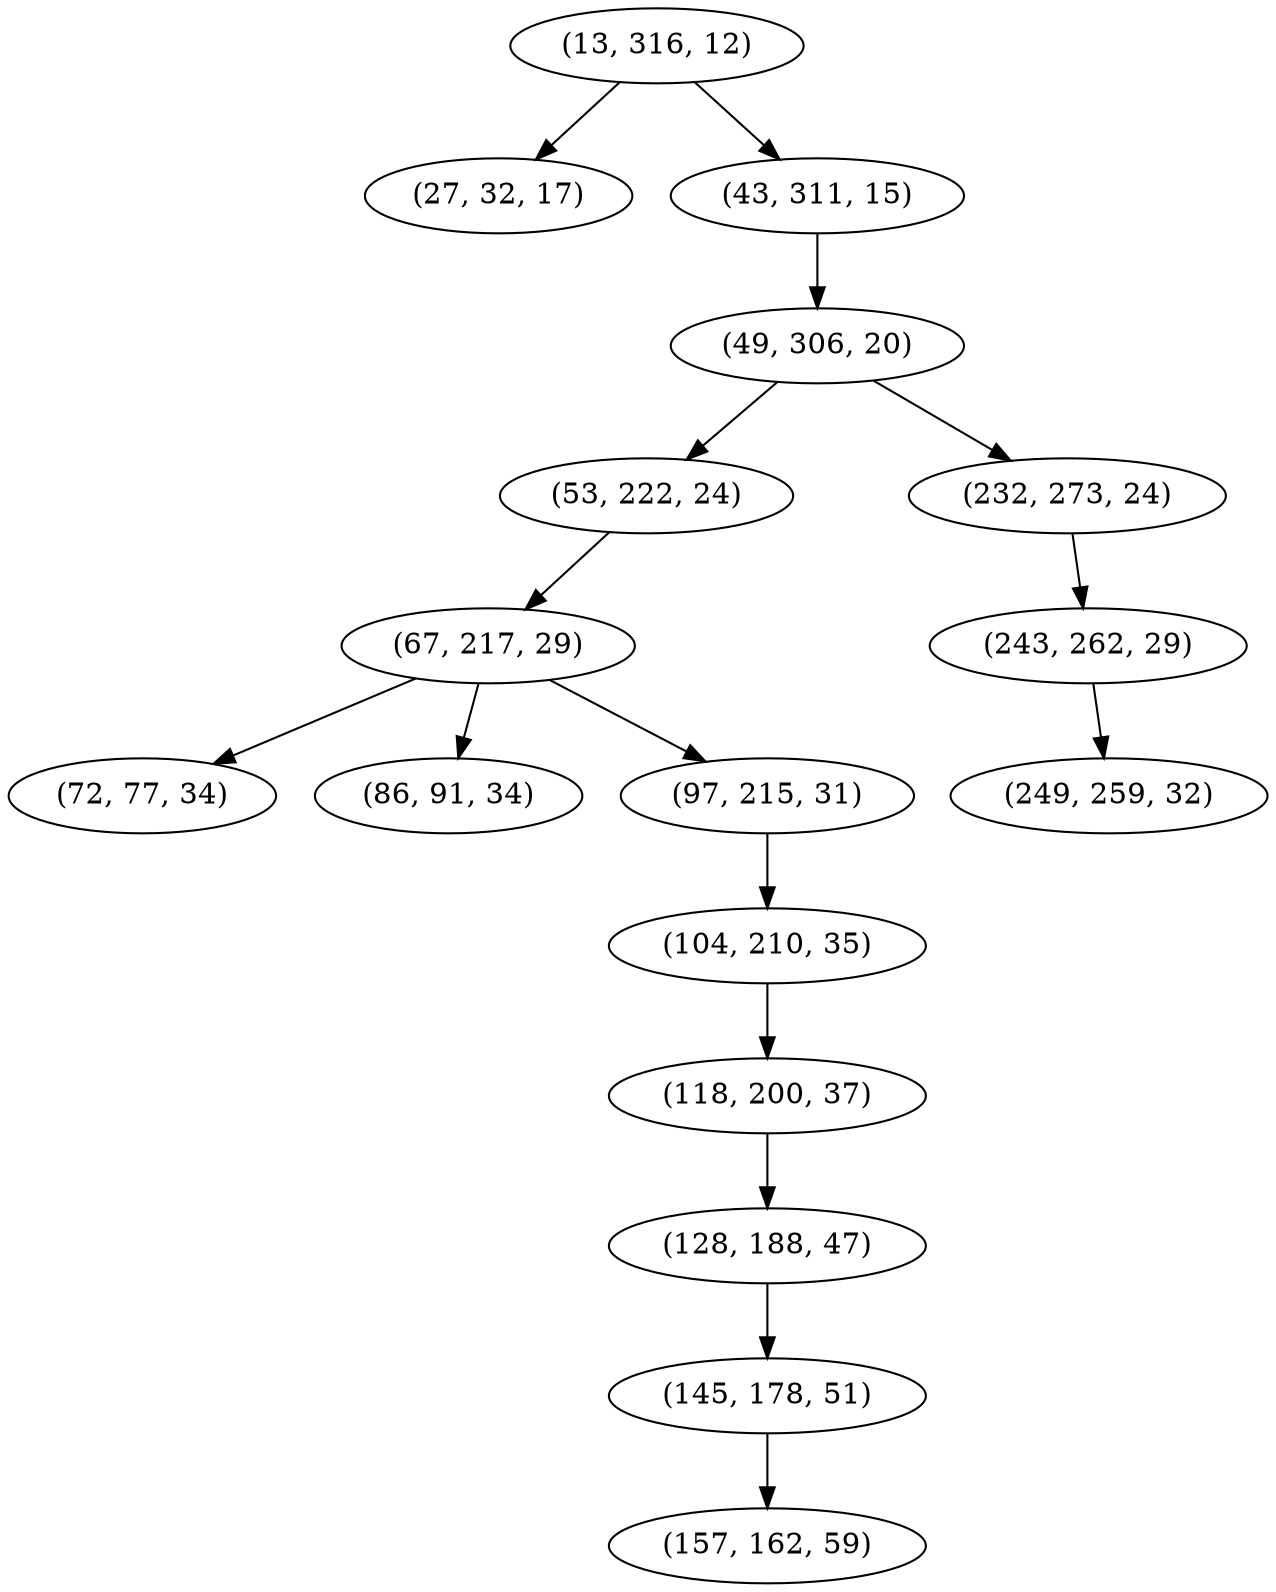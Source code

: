 digraph tree {
    "(13, 316, 12)";
    "(27, 32, 17)";
    "(43, 311, 15)";
    "(49, 306, 20)";
    "(53, 222, 24)";
    "(67, 217, 29)";
    "(72, 77, 34)";
    "(86, 91, 34)";
    "(97, 215, 31)";
    "(104, 210, 35)";
    "(118, 200, 37)";
    "(128, 188, 47)";
    "(145, 178, 51)";
    "(157, 162, 59)";
    "(232, 273, 24)";
    "(243, 262, 29)";
    "(249, 259, 32)";
    "(13, 316, 12)" -> "(27, 32, 17)";
    "(13, 316, 12)" -> "(43, 311, 15)";
    "(43, 311, 15)" -> "(49, 306, 20)";
    "(49, 306, 20)" -> "(53, 222, 24)";
    "(49, 306, 20)" -> "(232, 273, 24)";
    "(53, 222, 24)" -> "(67, 217, 29)";
    "(67, 217, 29)" -> "(72, 77, 34)";
    "(67, 217, 29)" -> "(86, 91, 34)";
    "(67, 217, 29)" -> "(97, 215, 31)";
    "(97, 215, 31)" -> "(104, 210, 35)";
    "(104, 210, 35)" -> "(118, 200, 37)";
    "(118, 200, 37)" -> "(128, 188, 47)";
    "(128, 188, 47)" -> "(145, 178, 51)";
    "(145, 178, 51)" -> "(157, 162, 59)";
    "(232, 273, 24)" -> "(243, 262, 29)";
    "(243, 262, 29)" -> "(249, 259, 32)";
}
